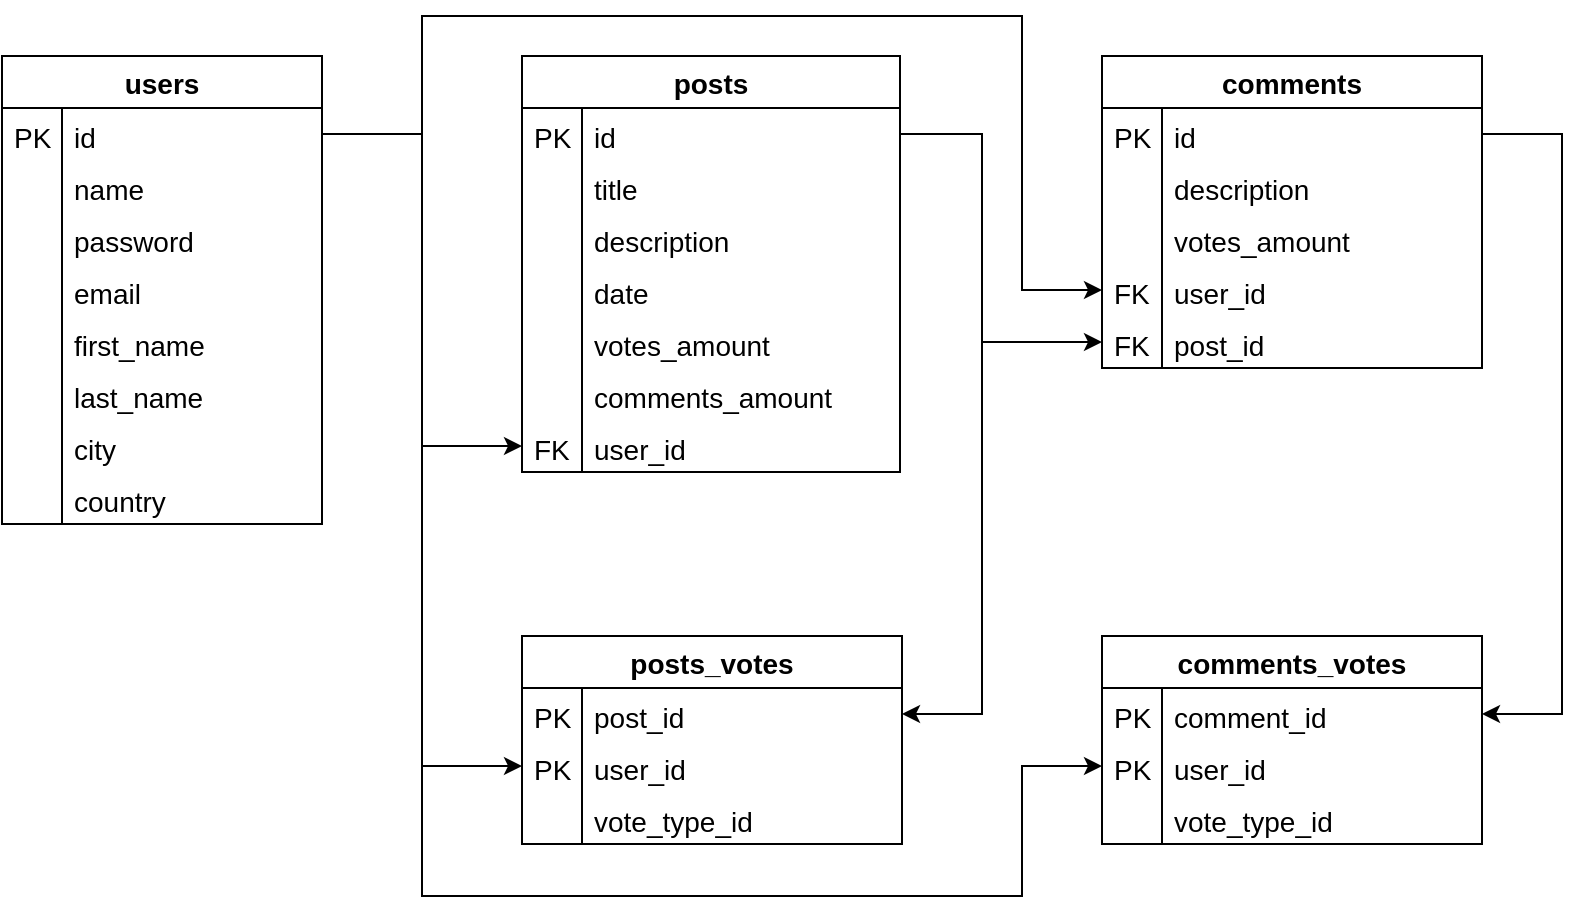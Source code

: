 <mxfile version="19.0.3" type="device"><diagram id="C5RBs43oDa-KdzZeNtuy" name="Page-1"><mxGraphModel dx="1038" dy="641" grid="1" gridSize="10" guides="1" tooltips="1" connect="1" arrows="1" fold="1" page="1" pageScale="1" pageWidth="860" pageHeight="480" math="0" shadow="0"><root><mxCell id="WIyWlLk6GJQsqaUBKTNV-0"/><mxCell id="WIyWlLk6GJQsqaUBKTNV-1" parent="WIyWlLk6GJQsqaUBKTNV-0"/><mxCell id="zkfFHV4jXpPFQw0GAbJ--64" value="comments" style="swimlane;fontStyle=1;childLayout=stackLayout;horizontal=1;startSize=26;horizontalStack=0;resizeParent=1;resizeLast=0;collapsible=1;marginBottom=0;rounded=0;shadow=0;strokeWidth=1;fontSize=14;" parent="WIyWlLk6GJQsqaUBKTNV-1" vertex="1"><mxGeometry x="590" y="40" width="190" height="156" as="geometry"><mxRectangle x="260" y="270" width="160" height="26" as="alternateBounds"/></mxGeometry></mxCell><mxCell id="i5Pq-Mn0WlC9TaJUhQNk-34" value="id" style="shape=partialRectangle;top=0;left=0;right=0;bottom=1;align=left;verticalAlign=top;fillColor=none;spacingLeft=34;spacingRight=4;overflow=hidden;rotatable=0;points=[[0,0.5],[1,0.5]];portConstraint=eastwest;dropTarget=0;fontSize=14;strokeColor=none;" parent="zkfFHV4jXpPFQw0GAbJ--64" vertex="1"><mxGeometry y="26" width="190" height="26" as="geometry"/></mxCell><mxCell id="i5Pq-Mn0WlC9TaJUhQNk-35" value="PK" style="shape=partialRectangle;top=0;left=0;bottom=0;fillColor=none;align=left;verticalAlign=top;spacingLeft=4;spacingRight=4;overflow=hidden;rotatable=0;points=[];portConstraint=eastwest;part=1;fontSize=14;" parent="i5Pq-Mn0WlC9TaJUhQNk-34" vertex="1" connectable="0"><mxGeometry width="30" height="26" as="geometry"/></mxCell><mxCell id="i5Pq-Mn0WlC9TaJUhQNk-36" value="description" style="shape=partialRectangle;top=0;left=0;right=0;bottom=0;align=left;verticalAlign=top;fillColor=none;spacingLeft=34;spacingRight=4;overflow=hidden;rotatable=0;points=[[0,0.5],[1,0.5]];portConstraint=eastwest;dropTarget=0;fontSize=14;" parent="zkfFHV4jXpPFQw0GAbJ--64" vertex="1"><mxGeometry y="52" width="190" height="26" as="geometry"/></mxCell><mxCell id="i5Pq-Mn0WlC9TaJUhQNk-37" value="" style="shape=partialRectangle;top=0;left=0;bottom=0;fillColor=none;align=left;verticalAlign=top;spacingLeft=4;spacingRight=4;overflow=hidden;rotatable=0;points=[];portConstraint=eastwest;part=1;fontSize=14;" parent="i5Pq-Mn0WlC9TaJUhQNk-36" vertex="1" connectable="0"><mxGeometry width="30" height="26" as="geometry"/></mxCell><mxCell id="kOYFf43PM55FGBkzcBGL-31" value="votes_amount" style="shape=partialRectangle;top=0;left=0;right=0;bottom=0;align=left;verticalAlign=top;fillColor=none;spacingLeft=34;spacingRight=4;overflow=hidden;rotatable=0;points=[[0,0.5],[1,0.5]];portConstraint=eastwest;dropTarget=0;fontSize=14;" parent="zkfFHV4jXpPFQw0GAbJ--64" vertex="1"><mxGeometry y="78" width="190" height="26" as="geometry"/></mxCell><mxCell id="kOYFf43PM55FGBkzcBGL-32" value="" style="shape=partialRectangle;top=0;left=0;bottom=0;fillColor=none;align=left;verticalAlign=top;spacingLeft=4;spacingRight=4;overflow=hidden;rotatable=0;points=[];portConstraint=eastwest;part=1;fontSize=14;" parent="kOYFf43PM55FGBkzcBGL-31" vertex="1" connectable="0"><mxGeometry width="30" height="26" as="geometry"/></mxCell><mxCell id="i5Pq-Mn0WlC9TaJUhQNk-75" value="user_id" style="shape=partialRectangle;top=0;left=0;right=0;bottom=0;align=left;verticalAlign=top;fillColor=none;spacingLeft=34;spacingRight=4;overflow=hidden;rotatable=0;points=[[0,0.5],[1,0.5]];portConstraint=eastwest;dropTarget=0;fontSize=14;" parent="zkfFHV4jXpPFQw0GAbJ--64" vertex="1"><mxGeometry y="104" width="190" height="26" as="geometry"/></mxCell><mxCell id="i5Pq-Mn0WlC9TaJUhQNk-76" value="FK" style="shape=partialRectangle;top=0;left=0;bottom=0;fillColor=none;align=left;verticalAlign=top;spacingLeft=4;spacingRight=4;overflow=hidden;rotatable=0;points=[];portConstraint=eastwest;part=1;fontSize=14;" parent="i5Pq-Mn0WlC9TaJUhQNk-75" vertex="1" connectable="0"><mxGeometry width="30" height="26" as="geometry"/></mxCell><mxCell id="VifQeP9F8hrt24YmJ5PB-6" value="post_id" style="shape=partialRectangle;top=0;left=0;right=0;bottom=0;align=left;verticalAlign=top;fillColor=none;spacingLeft=34;spacingRight=4;overflow=hidden;rotatable=0;points=[[0,0.5],[1,0.5]];portConstraint=eastwest;dropTarget=0;fontSize=14;" parent="zkfFHV4jXpPFQw0GAbJ--64" vertex="1"><mxGeometry y="130" width="190" height="26" as="geometry"/></mxCell><mxCell id="VifQeP9F8hrt24YmJ5PB-7" value="FK" style="shape=partialRectangle;top=0;left=0;bottom=0;fillColor=none;align=left;verticalAlign=top;spacingLeft=4;spacingRight=4;overflow=hidden;rotatable=0;points=[];portConstraint=eastwest;part=1;fontSize=14;" parent="VifQeP9F8hrt24YmJ5PB-6" vertex="1" connectable="0"><mxGeometry width="30" height="26" as="geometry"/></mxCell><mxCell id="i5Pq-Mn0WlC9TaJUhQNk-43" value="users" style="swimlane;fontStyle=1;childLayout=stackLayout;horizontal=1;startSize=26;horizontalStack=0;resizeParent=1;resizeLast=0;collapsible=1;marginBottom=0;rounded=0;shadow=0;strokeWidth=1;fontSize=14;" parent="WIyWlLk6GJQsqaUBKTNV-1" vertex="1"><mxGeometry x="40" y="40" width="160" height="234" as="geometry"><mxRectangle x="260" y="270" width="160" height="26" as="alternateBounds"/></mxGeometry></mxCell><mxCell id="i5Pq-Mn0WlC9TaJUhQNk-44" value="id" style="shape=partialRectangle;top=0;left=0;right=0;bottom=1;align=left;verticalAlign=top;fillColor=none;spacingLeft=34;spacingRight=4;overflow=hidden;rotatable=0;points=[[0,0.5],[1,0.5]];portConstraint=eastwest;dropTarget=0;fontSize=14;strokeColor=none;" parent="i5Pq-Mn0WlC9TaJUhQNk-43" vertex="1"><mxGeometry y="26" width="160" height="26" as="geometry"/></mxCell><mxCell id="i5Pq-Mn0WlC9TaJUhQNk-45" value="PK" style="shape=partialRectangle;top=0;left=0;bottom=0;fillColor=none;align=left;verticalAlign=top;spacingLeft=4;spacingRight=4;overflow=hidden;rotatable=0;points=[];portConstraint=eastwest;part=1;fontSize=14;" parent="i5Pq-Mn0WlC9TaJUhQNk-44" vertex="1" connectable="0"><mxGeometry width="30" height="26" as="geometry"/></mxCell><mxCell id="i5Pq-Mn0WlC9TaJUhQNk-71" value="name" style="shape=partialRectangle;top=0;left=0;right=0;bottom=0;align=left;verticalAlign=top;fillColor=none;spacingLeft=34;spacingRight=4;overflow=hidden;rotatable=0;points=[[0,0.5],[1,0.5]];portConstraint=eastwest;dropTarget=0;fontSize=14;" parent="i5Pq-Mn0WlC9TaJUhQNk-43" vertex="1"><mxGeometry y="52" width="160" height="26" as="geometry"/></mxCell><mxCell id="i5Pq-Mn0WlC9TaJUhQNk-72" value="" style="shape=partialRectangle;top=0;left=0;bottom=0;fillColor=none;align=left;verticalAlign=top;spacingLeft=4;spacingRight=4;overflow=hidden;rotatable=0;points=[];portConstraint=eastwest;part=1;fontSize=14;" parent="i5Pq-Mn0WlC9TaJUhQNk-71" vertex="1" connectable="0"><mxGeometry width="30" height="26" as="geometry"/></mxCell><mxCell id="i5Pq-Mn0WlC9TaJUhQNk-79" value="password" style="shape=partialRectangle;top=0;left=0;right=0;bottom=0;align=left;verticalAlign=top;fillColor=none;spacingLeft=34;spacingRight=4;overflow=hidden;rotatable=0;points=[[0,0.5],[1,0.5]];portConstraint=eastwest;dropTarget=0;fontSize=14;" parent="i5Pq-Mn0WlC9TaJUhQNk-43" vertex="1"><mxGeometry y="78" width="160" height="26" as="geometry"/></mxCell><mxCell id="i5Pq-Mn0WlC9TaJUhQNk-80" value="" style="shape=partialRectangle;top=0;left=0;bottom=0;fillColor=none;align=left;verticalAlign=top;spacingLeft=4;spacingRight=4;overflow=hidden;rotatable=0;points=[];portConstraint=eastwest;part=1;fontSize=14;" parent="i5Pq-Mn0WlC9TaJUhQNk-79" vertex="1" connectable="0"><mxGeometry width="30" height="26" as="geometry"/></mxCell><mxCell id="i5Pq-Mn0WlC9TaJUhQNk-81" value="email" style="shape=partialRectangle;top=0;left=0;right=0;bottom=0;align=left;verticalAlign=top;fillColor=none;spacingLeft=34;spacingRight=4;overflow=hidden;rotatable=0;points=[[0,0.5],[1,0.5]];portConstraint=eastwest;dropTarget=0;fontSize=14;" parent="i5Pq-Mn0WlC9TaJUhQNk-43" vertex="1"><mxGeometry y="104" width="160" height="26" as="geometry"/></mxCell><mxCell id="i5Pq-Mn0WlC9TaJUhQNk-82" value="" style="shape=partialRectangle;top=0;left=0;bottom=0;fillColor=none;align=left;verticalAlign=top;spacingLeft=4;spacingRight=4;overflow=hidden;rotatable=0;points=[];portConstraint=eastwest;part=1;fontSize=14;" parent="i5Pq-Mn0WlC9TaJUhQNk-81" vertex="1" connectable="0"><mxGeometry width="30" height="26" as="geometry"/></mxCell><mxCell id="i5Pq-Mn0WlC9TaJUhQNk-46" value="first_name" style="shape=partialRectangle;top=0;left=0;right=0;bottom=0;align=left;verticalAlign=top;fillColor=none;spacingLeft=34;spacingRight=4;overflow=hidden;rotatable=0;points=[[0,0.5],[1,0.5]];portConstraint=eastwest;dropTarget=0;fontSize=14;" parent="i5Pq-Mn0WlC9TaJUhQNk-43" vertex="1"><mxGeometry y="130" width="160" height="26" as="geometry"/></mxCell><mxCell id="i5Pq-Mn0WlC9TaJUhQNk-47" value="" style="shape=partialRectangle;top=0;left=0;bottom=0;fillColor=none;align=left;verticalAlign=top;spacingLeft=4;spacingRight=4;overflow=hidden;rotatable=0;points=[];portConstraint=eastwest;part=1;fontSize=14;" parent="i5Pq-Mn0WlC9TaJUhQNk-46" vertex="1" connectable="0"><mxGeometry width="30" height="26" as="geometry"/></mxCell><mxCell id="i5Pq-Mn0WlC9TaJUhQNk-65" value="last_name" style="shape=partialRectangle;top=0;left=0;right=0;bottom=0;align=left;verticalAlign=top;fillColor=none;spacingLeft=34;spacingRight=4;overflow=hidden;rotatable=0;points=[[0,0.5],[1,0.5]];portConstraint=eastwest;dropTarget=0;fontSize=14;" parent="i5Pq-Mn0WlC9TaJUhQNk-43" vertex="1"><mxGeometry y="156" width="160" height="26" as="geometry"/></mxCell><mxCell id="i5Pq-Mn0WlC9TaJUhQNk-66" value="" style="shape=partialRectangle;top=0;left=0;bottom=0;fillColor=none;align=left;verticalAlign=top;spacingLeft=4;spacingRight=4;overflow=hidden;rotatable=0;points=[];portConstraint=eastwest;part=1;fontSize=14;" parent="i5Pq-Mn0WlC9TaJUhQNk-65" vertex="1" connectable="0"><mxGeometry width="30" height="26" as="geometry"/></mxCell><mxCell id="i5Pq-Mn0WlC9TaJUhQNk-85" value="city" style="shape=partialRectangle;top=0;left=0;right=0;bottom=0;align=left;verticalAlign=top;fillColor=none;spacingLeft=34;spacingRight=4;overflow=hidden;rotatable=0;points=[[0,0.5],[1,0.5]];portConstraint=eastwest;dropTarget=0;fontSize=14;" parent="i5Pq-Mn0WlC9TaJUhQNk-43" vertex="1"><mxGeometry y="182" width="160" height="26" as="geometry"/></mxCell><mxCell id="i5Pq-Mn0WlC9TaJUhQNk-86" value="" style="shape=partialRectangle;top=0;left=0;bottom=0;fillColor=none;align=left;verticalAlign=top;spacingLeft=4;spacingRight=4;overflow=hidden;rotatable=0;points=[];portConstraint=eastwest;part=1;fontSize=14;" parent="i5Pq-Mn0WlC9TaJUhQNk-85" vertex="1" connectable="0"><mxGeometry width="30" height="26" as="geometry"/></mxCell><mxCell id="i5Pq-Mn0WlC9TaJUhQNk-83" value="country" style="shape=partialRectangle;top=0;left=0;right=0;bottom=0;align=left;verticalAlign=top;fillColor=none;spacingLeft=34;spacingRight=4;overflow=hidden;rotatable=0;points=[[0,0.5],[1,0.5]];portConstraint=eastwest;dropTarget=0;fontSize=14;" parent="i5Pq-Mn0WlC9TaJUhQNk-43" vertex="1"><mxGeometry y="208" width="160" height="26" as="geometry"/></mxCell><mxCell id="i5Pq-Mn0WlC9TaJUhQNk-84" value="" style="shape=partialRectangle;top=0;left=0;bottom=0;fillColor=none;align=left;verticalAlign=top;spacingLeft=4;spacingRight=4;overflow=hidden;rotatable=0;points=[];portConstraint=eastwest;part=1;fontSize=14;" parent="i5Pq-Mn0WlC9TaJUhQNk-83" vertex="1" connectable="0"><mxGeometry width="30" height="26" as="geometry"/></mxCell><mxCell id="i5Pq-Mn0WlC9TaJUhQNk-38" value="posts" style="swimlane;fontStyle=1;childLayout=stackLayout;horizontal=1;startSize=26;horizontalStack=0;resizeParent=1;resizeLast=0;collapsible=1;marginBottom=0;rounded=0;shadow=0;strokeWidth=1;fontSize=14;" parent="WIyWlLk6GJQsqaUBKTNV-1" vertex="1"><mxGeometry x="300" y="40" width="189" height="208" as="geometry"><mxRectangle x="260" y="270" width="160" height="26" as="alternateBounds"/></mxGeometry></mxCell><mxCell id="i5Pq-Mn0WlC9TaJUhQNk-39" value="id" style="shape=partialRectangle;top=0;left=0;right=0;bottom=1;align=left;verticalAlign=top;fillColor=none;spacingLeft=34;spacingRight=4;overflow=hidden;rotatable=0;points=[[0,0.5],[1,0.5]];portConstraint=eastwest;dropTarget=0;fontSize=14;strokeColor=none;" parent="i5Pq-Mn0WlC9TaJUhQNk-38" vertex="1"><mxGeometry y="26" width="189" height="26" as="geometry"/></mxCell><mxCell id="i5Pq-Mn0WlC9TaJUhQNk-40" value="PK" style="shape=partialRectangle;top=0;left=0;bottom=0;fillColor=none;align=left;verticalAlign=top;spacingLeft=4;spacingRight=4;overflow=hidden;rotatable=0;points=[];portConstraint=eastwest;part=1;fontSize=14;" parent="i5Pq-Mn0WlC9TaJUhQNk-39" vertex="1" connectable="0"><mxGeometry width="30" height="26" as="geometry"/></mxCell><mxCell id="i5Pq-Mn0WlC9TaJUhQNk-41" value="title" style="shape=partialRectangle;top=0;left=0;right=0;bottom=0;align=left;verticalAlign=top;fillColor=none;spacingLeft=34;spacingRight=4;overflow=hidden;rotatable=0;points=[[0,0.5],[1,0.5]];portConstraint=eastwest;dropTarget=0;fontSize=14;" parent="i5Pq-Mn0WlC9TaJUhQNk-38" vertex="1"><mxGeometry y="52" width="189" height="26" as="geometry"/></mxCell><mxCell id="i5Pq-Mn0WlC9TaJUhQNk-42" value="" style="shape=partialRectangle;top=0;left=0;bottom=0;fillColor=none;align=left;verticalAlign=top;spacingLeft=4;spacingRight=4;overflow=hidden;rotatable=0;points=[];portConstraint=eastwest;part=1;fontSize=14;" parent="i5Pq-Mn0WlC9TaJUhQNk-41" vertex="1" connectable="0"><mxGeometry width="30" height="26" as="geometry"/></mxCell><mxCell id="i5Pq-Mn0WlC9TaJUhQNk-162" value="description" style="shape=partialRectangle;top=0;left=0;right=0;bottom=0;align=left;verticalAlign=top;fillColor=none;spacingLeft=34;spacingRight=4;overflow=hidden;rotatable=0;points=[[0,0.5],[1,0.5]];portConstraint=eastwest;dropTarget=0;fontSize=14;" parent="i5Pq-Mn0WlC9TaJUhQNk-38" vertex="1"><mxGeometry y="78" width="189" height="26" as="geometry"/></mxCell><mxCell id="i5Pq-Mn0WlC9TaJUhQNk-163" value="" style="shape=partialRectangle;top=0;left=0;bottom=0;fillColor=none;align=left;verticalAlign=top;spacingLeft=4;spacingRight=4;overflow=hidden;rotatable=0;points=[];portConstraint=eastwest;part=1;fontSize=14;" parent="i5Pq-Mn0WlC9TaJUhQNk-162" vertex="1" connectable="0"><mxGeometry width="30" height="26" as="geometry"/></mxCell><mxCell id="kOYFf43PM55FGBkzcBGL-15" value="date" style="shape=partialRectangle;top=0;left=0;right=0;bottom=0;align=left;verticalAlign=top;fillColor=none;spacingLeft=34;spacingRight=4;overflow=hidden;rotatable=0;points=[[0,0.5],[1,0.5]];portConstraint=eastwest;dropTarget=0;fontSize=14;" parent="i5Pq-Mn0WlC9TaJUhQNk-38" vertex="1"><mxGeometry y="104" width="189" height="26" as="geometry"/></mxCell><mxCell id="kOYFf43PM55FGBkzcBGL-16" value="" style="shape=partialRectangle;top=0;left=0;bottom=0;fillColor=none;align=left;verticalAlign=top;spacingLeft=4;spacingRight=4;overflow=hidden;rotatable=0;points=[];portConstraint=eastwest;part=1;fontSize=14;" parent="kOYFf43PM55FGBkzcBGL-15" vertex="1" connectable="0"><mxGeometry width="30" height="26" as="geometry"/></mxCell><mxCell id="hJznqy97E5v16FH5svxD-0" value="votes_amount" style="shape=partialRectangle;top=0;left=0;right=0;bottom=0;align=left;verticalAlign=top;fillColor=none;spacingLeft=34;spacingRight=4;overflow=hidden;rotatable=0;points=[[0,0.5],[1,0.5]];portConstraint=eastwest;dropTarget=0;fontSize=14;" parent="i5Pq-Mn0WlC9TaJUhQNk-38" vertex="1"><mxGeometry y="130" width="189" height="26" as="geometry"/></mxCell><mxCell id="hJznqy97E5v16FH5svxD-1" value="" style="shape=partialRectangle;top=0;left=0;bottom=0;fillColor=none;align=left;verticalAlign=top;spacingLeft=4;spacingRight=4;overflow=hidden;rotatable=0;points=[];portConstraint=eastwest;part=1;fontSize=14;" parent="hJznqy97E5v16FH5svxD-0" vertex="1" connectable="0"><mxGeometry width="30" height="26" as="geometry"/></mxCell><mxCell id="u6EvW4JRzBkzP--WNez8-0" value="comments_amount" style="shape=partialRectangle;top=0;left=0;right=0;bottom=0;align=left;verticalAlign=top;fillColor=none;spacingLeft=34;spacingRight=4;overflow=hidden;rotatable=0;points=[[0,0.5],[1,0.5]];portConstraint=eastwest;dropTarget=0;fontSize=14;" parent="i5Pq-Mn0WlC9TaJUhQNk-38" vertex="1"><mxGeometry y="156" width="189" height="26" as="geometry"/></mxCell><mxCell id="u6EvW4JRzBkzP--WNez8-1" value="" style="shape=partialRectangle;top=0;left=0;bottom=0;fillColor=none;align=left;verticalAlign=top;spacingLeft=4;spacingRight=4;overflow=hidden;rotatable=0;points=[];portConstraint=eastwest;part=1;fontSize=14;" parent="u6EvW4JRzBkzP--WNez8-0" vertex="1" connectable="0"><mxGeometry width="30" height="26" as="geometry"/></mxCell><mxCell id="YYJoJiNoNQl0hgNcFsf2-1" value="user_id" style="shape=partialRectangle;top=0;left=0;right=0;bottom=0;align=left;verticalAlign=top;fillColor=none;spacingLeft=34;spacingRight=4;overflow=hidden;rotatable=0;points=[[0,0.5],[1,0.5]];portConstraint=eastwest;dropTarget=0;fontSize=14;" parent="i5Pq-Mn0WlC9TaJUhQNk-38" vertex="1"><mxGeometry y="182" width="189" height="26" as="geometry"/></mxCell><mxCell id="YYJoJiNoNQl0hgNcFsf2-2" value="FK" style="shape=partialRectangle;top=0;left=0;bottom=0;fillColor=none;align=left;verticalAlign=top;spacingLeft=4;spacingRight=4;overflow=hidden;rotatable=0;points=[];portConstraint=eastwest;part=1;fontSize=14;" parent="YYJoJiNoNQl0hgNcFsf2-1" vertex="1" connectable="0"><mxGeometry width="30" height="26" as="geometry"/></mxCell><mxCell id="zkfFHV4jXpPFQw0GAbJ--56" value="posts_votes" style="swimlane;fontStyle=1;childLayout=stackLayout;horizontal=1;startSize=26;horizontalStack=0;resizeParent=1;resizeLast=0;collapsible=1;marginBottom=0;rounded=0;shadow=0;strokeWidth=1;fontSize=14;" parent="WIyWlLk6GJQsqaUBKTNV-1" vertex="1"><mxGeometry x="300" y="330" width="190" height="104" as="geometry"><mxRectangle x="260" y="80" width="160" height="26" as="alternateBounds"/></mxGeometry></mxCell><mxCell id="i5Pq-Mn0WlC9TaJUhQNk-20" value="post_id" style="shape=partialRectangle;top=0;left=0;right=0;bottom=1;align=left;verticalAlign=top;fillColor=none;spacingLeft=34;spacingRight=4;overflow=hidden;rotatable=0;points=[[0,0.5],[1,0.5]];portConstraint=eastwest;dropTarget=0;fontSize=14;strokeColor=none;" parent="zkfFHV4jXpPFQw0GAbJ--56" vertex="1"><mxGeometry y="26" width="190" height="26" as="geometry"/></mxCell><mxCell id="i5Pq-Mn0WlC9TaJUhQNk-21" value="PK" style="shape=partialRectangle;top=0;left=0;bottom=0;fillColor=none;align=left;verticalAlign=top;spacingLeft=4;spacingRight=4;overflow=hidden;rotatable=0;points=[];portConstraint=eastwest;part=1;fontSize=14;" parent="i5Pq-Mn0WlC9TaJUhQNk-20" vertex="1" connectable="0"><mxGeometry width="30" height="26" as="geometry"/></mxCell><mxCell id="i5Pq-Mn0WlC9TaJUhQNk-125" value="user_id" style="shape=partialRectangle;top=0;left=0;right=0;bottom=0;align=left;verticalAlign=top;fillColor=none;spacingLeft=34;spacingRight=4;overflow=hidden;rotatable=0;points=[[0,0.5],[1,0.5]];portConstraint=eastwest;dropTarget=0;fontSize=14;" parent="zkfFHV4jXpPFQw0GAbJ--56" vertex="1"><mxGeometry y="52" width="190" height="26" as="geometry"/></mxCell><mxCell id="i5Pq-Mn0WlC9TaJUhQNk-126" value="PK" style="shape=partialRectangle;top=0;left=0;bottom=0;fillColor=none;align=left;verticalAlign=top;spacingLeft=4;spacingRight=4;overflow=hidden;rotatable=0;points=[];portConstraint=eastwest;part=1;fontSize=14;" parent="i5Pq-Mn0WlC9TaJUhQNk-125" vertex="1" connectable="0"><mxGeometry width="30" height="26" as="geometry"/></mxCell><mxCell id="kOYFf43PM55FGBkzcBGL-22" value="vote_type_id" style="shape=partialRectangle;top=0;left=0;right=0;bottom=0;align=left;verticalAlign=top;fillColor=none;spacingLeft=34;spacingRight=4;overflow=hidden;rotatable=0;points=[[0,0.5],[1,0.5]];portConstraint=eastwest;dropTarget=0;fontSize=14;" parent="zkfFHV4jXpPFQw0GAbJ--56" vertex="1"><mxGeometry y="78" width="190" height="26" as="geometry"/></mxCell><mxCell id="kOYFf43PM55FGBkzcBGL-23" value="" style="shape=partialRectangle;top=0;left=0;bottom=0;fillColor=none;align=left;verticalAlign=top;spacingLeft=4;spacingRight=4;overflow=hidden;rotatable=0;points=[];portConstraint=eastwest;part=1;fontSize=14;" parent="kOYFf43PM55FGBkzcBGL-22" vertex="1" connectable="0"><mxGeometry width="30" height="26" as="geometry"/></mxCell><mxCell id="kOYFf43PM55FGBkzcBGL-17" value="" style="edgeStyle=orthogonalEdgeStyle;rounded=0;orthogonalLoop=1;jettySize=auto;html=1;entryX=0;entryY=0.5;entryDx=0;entryDy=0;" parent="WIyWlLk6GJQsqaUBKTNV-1" source="i5Pq-Mn0WlC9TaJUhQNk-44" target="YYJoJiNoNQl0hgNcFsf2-1" edge="1"><mxGeometry relative="1" as="geometry"/></mxCell><mxCell id="kOYFf43PM55FGBkzcBGL-24" value="comments_votes" style="swimlane;fontStyle=1;childLayout=stackLayout;horizontal=1;startSize=26;horizontalStack=0;resizeParent=1;resizeLast=0;collapsible=1;marginBottom=0;rounded=0;shadow=0;strokeWidth=1;fontSize=14;" parent="WIyWlLk6GJQsqaUBKTNV-1" vertex="1"><mxGeometry x="590" y="330" width="190" height="104" as="geometry"><mxRectangle x="260" y="80" width="160" height="26" as="alternateBounds"/></mxGeometry></mxCell><mxCell id="kOYFf43PM55FGBkzcBGL-25" value="comment_id" style="shape=partialRectangle;top=0;left=0;right=0;bottom=1;align=left;verticalAlign=top;fillColor=none;spacingLeft=34;spacingRight=4;overflow=hidden;rotatable=0;points=[[0,0.5],[1,0.5]];portConstraint=eastwest;dropTarget=0;fontSize=14;strokeColor=none;" parent="kOYFf43PM55FGBkzcBGL-24" vertex="1"><mxGeometry y="26" width="190" height="26" as="geometry"/></mxCell><mxCell id="kOYFf43PM55FGBkzcBGL-26" value="PK" style="shape=partialRectangle;top=0;left=0;bottom=0;fillColor=none;align=left;verticalAlign=top;spacingLeft=4;spacingRight=4;overflow=hidden;rotatable=0;points=[];portConstraint=eastwest;part=1;fontSize=14;" parent="kOYFf43PM55FGBkzcBGL-25" vertex="1" connectable="0"><mxGeometry width="30" height="26" as="geometry"/></mxCell><mxCell id="kOYFf43PM55FGBkzcBGL-27" value="user_id" style="shape=partialRectangle;top=0;left=0;right=0;bottom=0;align=left;verticalAlign=top;fillColor=none;spacingLeft=34;spacingRight=4;overflow=hidden;rotatable=0;points=[[0,0.5],[1,0.5]];portConstraint=eastwest;dropTarget=0;fontSize=14;" parent="kOYFf43PM55FGBkzcBGL-24" vertex="1"><mxGeometry y="52" width="190" height="26" as="geometry"/></mxCell><mxCell id="kOYFf43PM55FGBkzcBGL-28" value="PK" style="shape=partialRectangle;top=0;left=0;bottom=0;fillColor=none;align=left;verticalAlign=top;spacingLeft=4;spacingRight=4;overflow=hidden;rotatable=0;points=[];portConstraint=eastwest;part=1;fontSize=14;" parent="kOYFf43PM55FGBkzcBGL-27" vertex="1" connectable="0"><mxGeometry width="30" height="26" as="geometry"/></mxCell><mxCell id="kOYFf43PM55FGBkzcBGL-29" value="vote_type_id" style="shape=partialRectangle;top=0;left=0;right=0;bottom=0;align=left;verticalAlign=top;fillColor=none;spacingLeft=34;spacingRight=4;overflow=hidden;rotatable=0;points=[[0,0.5],[1,0.5]];portConstraint=eastwest;dropTarget=0;fontSize=14;" parent="kOYFf43PM55FGBkzcBGL-24" vertex="1"><mxGeometry y="78" width="190" height="26" as="geometry"/></mxCell><mxCell id="kOYFf43PM55FGBkzcBGL-30" value="" style="shape=partialRectangle;top=0;left=0;bottom=0;fillColor=none;align=left;verticalAlign=top;spacingLeft=4;spacingRight=4;overflow=hidden;rotatable=0;points=[];portConstraint=eastwest;part=1;fontSize=14;" parent="kOYFf43PM55FGBkzcBGL-29" vertex="1" connectable="0"><mxGeometry width="30" height="26" as="geometry"/></mxCell><mxCell id="kOYFf43PM55FGBkzcBGL-34" value="" style="edgeStyle=orthogonalEdgeStyle;rounded=0;orthogonalLoop=1;jettySize=auto;html=1;entryX=0;entryY=0.5;entryDx=0;entryDy=0;" parent="WIyWlLk6GJQsqaUBKTNV-1" source="i5Pq-Mn0WlC9TaJUhQNk-39" target="VifQeP9F8hrt24YmJ5PB-6" edge="1"><mxGeometry relative="1" as="geometry"><Array as="points"><mxPoint x="530" y="79"/><mxPoint x="530" y="183"/></Array></mxGeometry></mxCell><mxCell id="kOYFf43PM55FGBkzcBGL-46" value="" style="edgeStyle=orthogonalEdgeStyle;rounded=0;orthogonalLoop=1;jettySize=auto;html=1;entryX=0;entryY=0.5;entryDx=0;entryDy=0;exitX=1;exitY=0.5;exitDx=0;exitDy=0;" parent="WIyWlLk6GJQsqaUBKTNV-1" source="i5Pq-Mn0WlC9TaJUhQNk-44" target="i5Pq-Mn0WlC9TaJUhQNk-75" edge="1"><mxGeometry relative="1" as="geometry"><mxPoint x="210" y="89" as="sourcePoint"/><mxPoint x="310" y="245" as="targetPoint"/><Array as="points"><mxPoint x="250" y="79"/><mxPoint x="250" y="20"/><mxPoint x="550" y="20"/><mxPoint x="550" y="157"/></Array></mxGeometry></mxCell><mxCell id="kOYFf43PM55FGBkzcBGL-47" value="" style="edgeStyle=orthogonalEdgeStyle;rounded=0;orthogonalLoop=1;jettySize=auto;html=1;entryX=0;entryY=0.5;entryDx=0;entryDy=0;exitX=1;exitY=0.5;exitDx=0;exitDy=0;" parent="WIyWlLk6GJQsqaUBKTNV-1" source="i5Pq-Mn0WlC9TaJUhQNk-44" target="i5Pq-Mn0WlC9TaJUhQNk-125" edge="1"><mxGeometry relative="1" as="geometry"><mxPoint x="210" y="89" as="sourcePoint"/><mxPoint x="310" y="245" as="targetPoint"/></mxGeometry></mxCell><mxCell id="kOYFf43PM55FGBkzcBGL-48" value="" style="edgeStyle=orthogonalEdgeStyle;rounded=0;orthogonalLoop=1;jettySize=auto;html=1;entryX=1;entryY=0.5;entryDx=0;entryDy=0;exitX=1;exitY=0.5;exitDx=0;exitDy=0;" parent="WIyWlLk6GJQsqaUBKTNV-1" source="i5Pq-Mn0WlC9TaJUhQNk-39" target="i5Pq-Mn0WlC9TaJUhQNk-20" edge="1"><mxGeometry relative="1" as="geometry"><mxPoint x="510" y="120" as="sourcePoint"/><mxPoint x="600" y="193" as="targetPoint"/><Array as="points"><mxPoint x="530" y="79"/><mxPoint x="530" y="369"/></Array></mxGeometry></mxCell><mxCell id="kOYFf43PM55FGBkzcBGL-49" value="" style="edgeStyle=orthogonalEdgeStyle;rounded=0;orthogonalLoop=1;jettySize=auto;html=1;entryX=0;entryY=0.5;entryDx=0;entryDy=0;exitX=1;exitY=0.5;exitDx=0;exitDy=0;" parent="WIyWlLk6GJQsqaUBKTNV-1" source="i5Pq-Mn0WlC9TaJUhQNk-44" target="kOYFf43PM55FGBkzcBGL-27" edge="1"><mxGeometry relative="1" as="geometry"><mxPoint x="210" y="89" as="sourcePoint"/><mxPoint x="310" y="405.0" as="targetPoint"/><Array as="points"><mxPoint x="250" y="79"/><mxPoint x="250" y="460"/><mxPoint x="550" y="460"/><mxPoint x="550" y="395"/></Array></mxGeometry></mxCell><mxCell id="kOYFf43PM55FGBkzcBGL-54" value="" style="edgeStyle=orthogonalEdgeStyle;rounded=0;orthogonalLoop=1;jettySize=auto;html=1;entryX=1;entryY=0.5;entryDx=0;entryDy=0;" parent="WIyWlLk6GJQsqaUBKTNV-1" source="i5Pq-Mn0WlC9TaJUhQNk-34" target="kOYFf43PM55FGBkzcBGL-25" edge="1"><mxGeometry relative="1" as="geometry"><mxPoint x="800" y="370" as="targetPoint"/><Array as="points"><mxPoint x="820" y="79"/><mxPoint x="820" y="369"/></Array></mxGeometry></mxCell></root></mxGraphModel></diagram></mxfile>